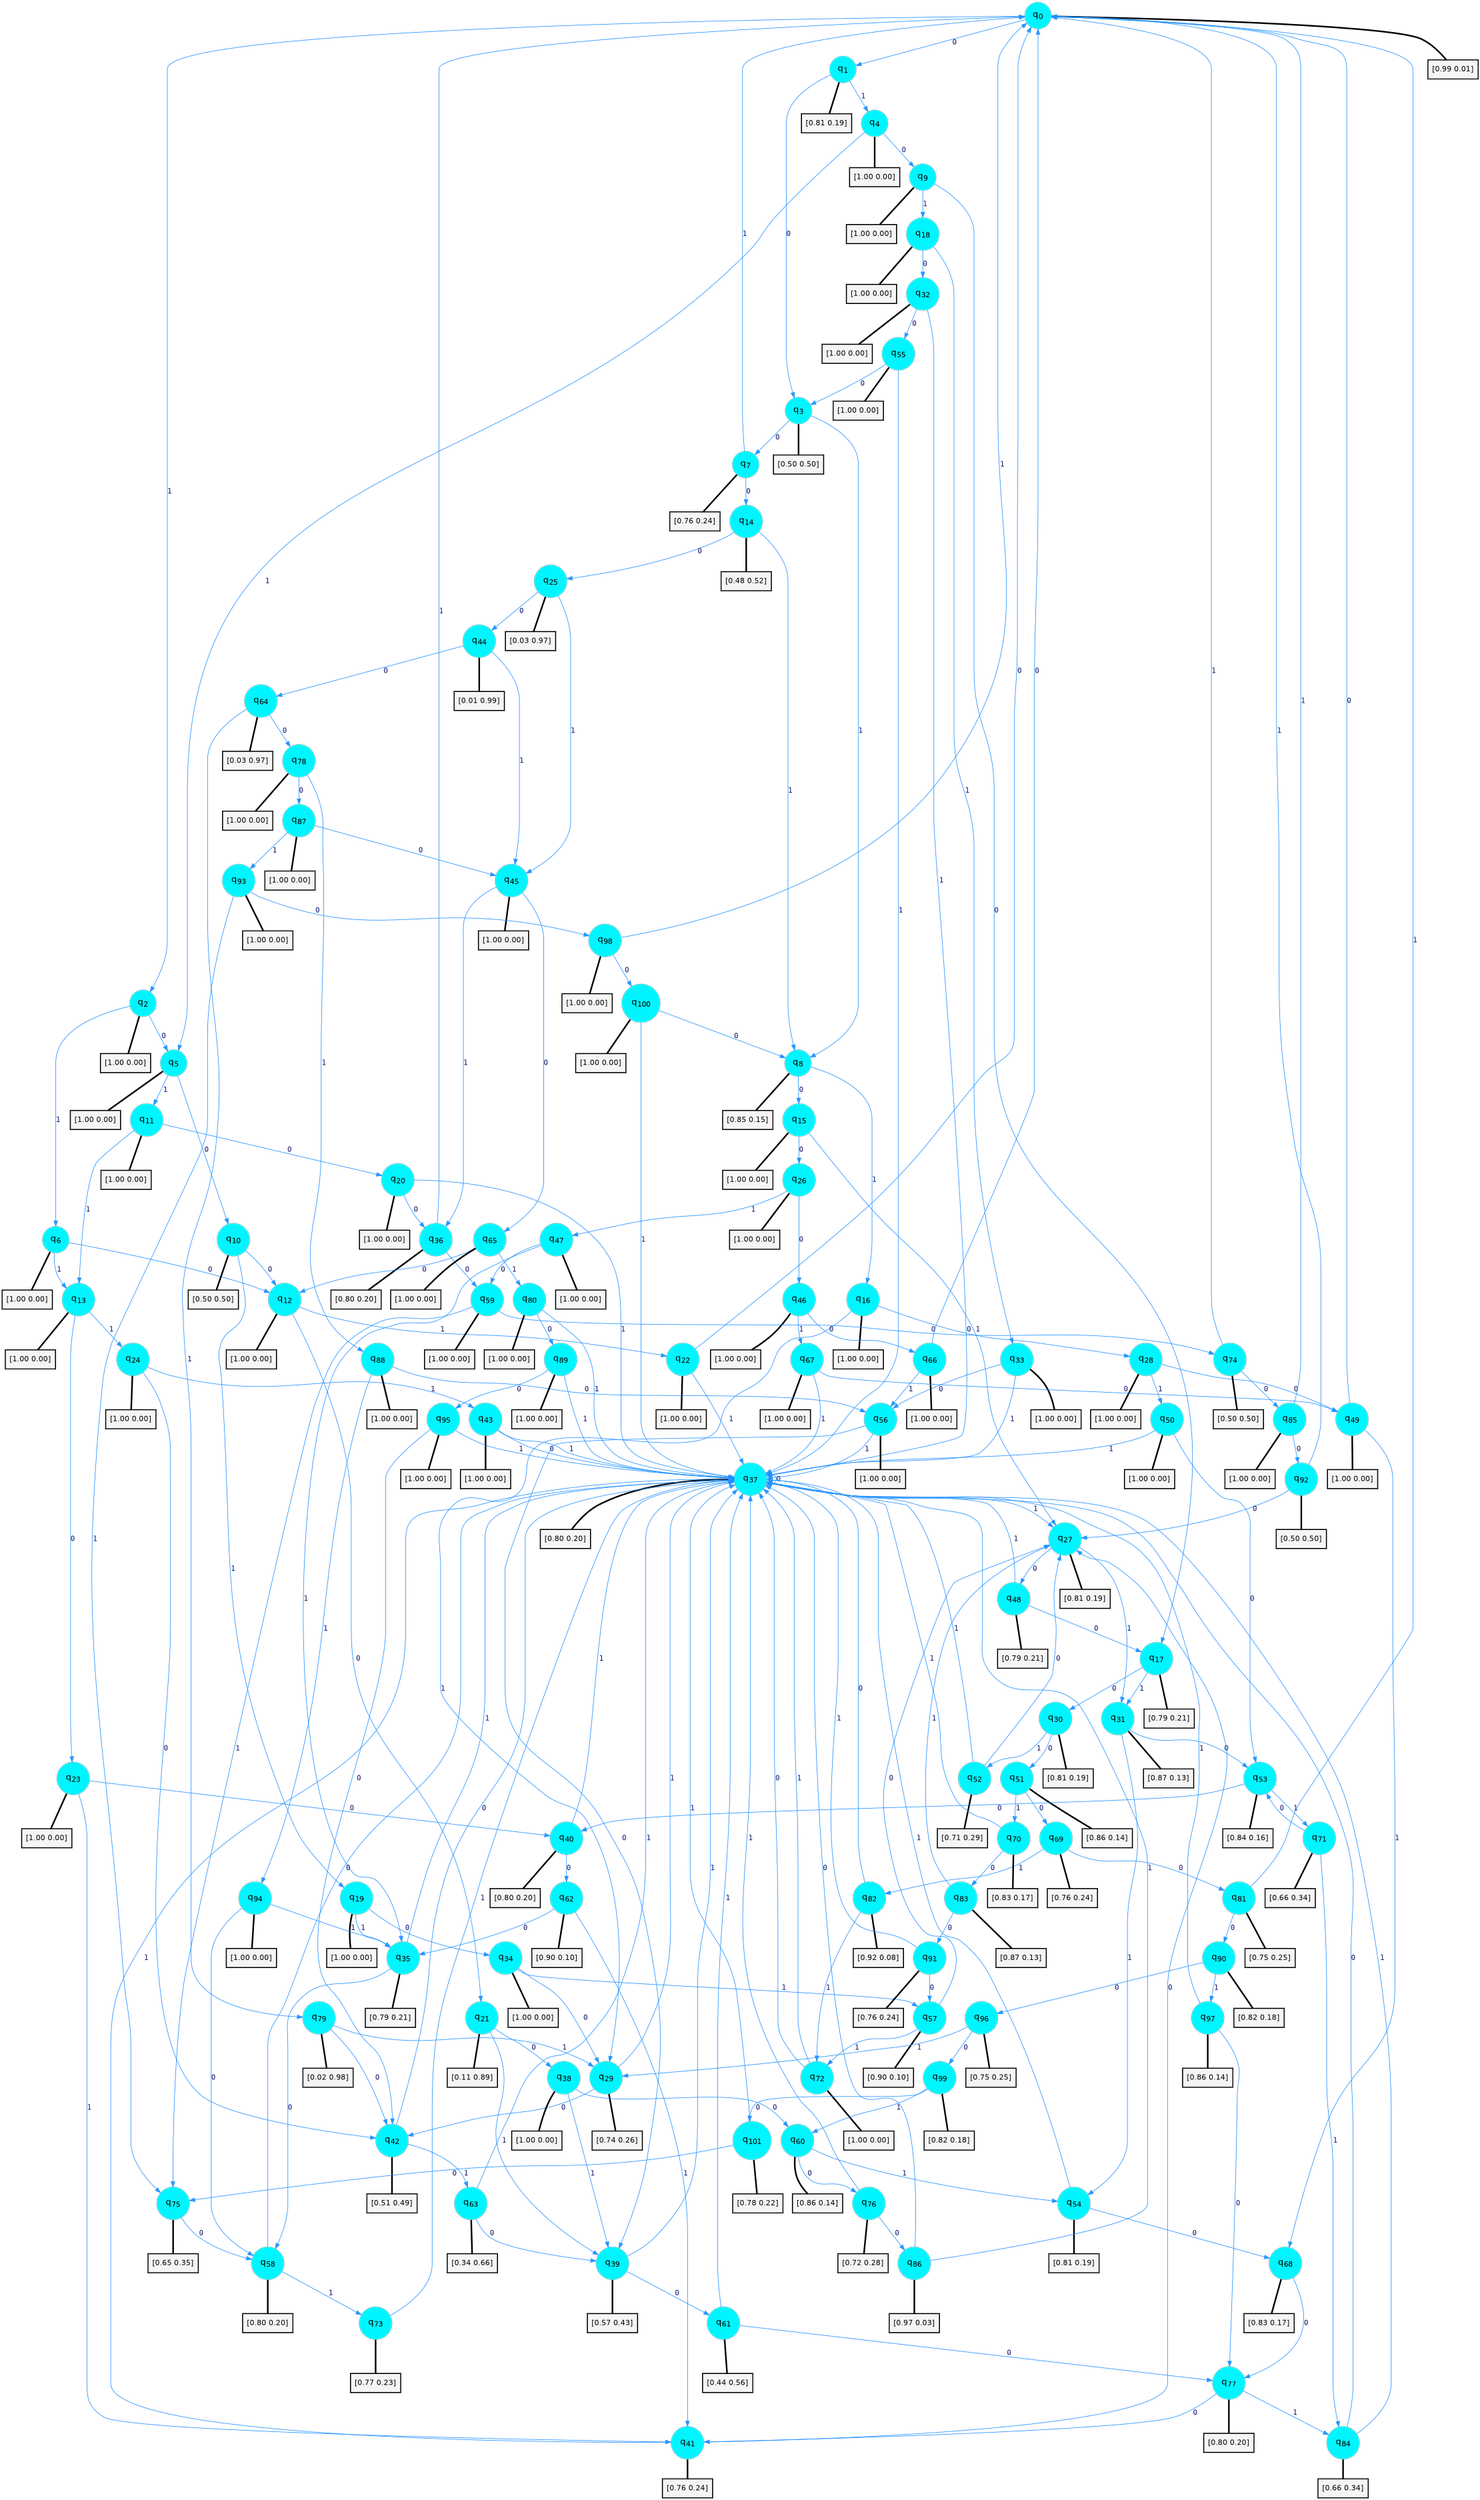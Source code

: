 digraph G {
graph [
bgcolor=transparent, dpi=300, rankdir=TD, size="40,25"];
node [
color=gray, fillcolor=turquoise1, fontcolor=black, fontname=Helvetica, fontsize=16, fontweight=bold, shape=circle, style=filled];
edge [
arrowsize=1, color=dodgerblue1, fontcolor=midnightblue, fontname=courier, fontweight=bold, penwidth=1, style=solid, weight=20];
0[label=<q<SUB>0</SUB>>];
1[label=<q<SUB>1</SUB>>];
2[label=<q<SUB>2</SUB>>];
3[label=<q<SUB>3</SUB>>];
4[label=<q<SUB>4</SUB>>];
5[label=<q<SUB>5</SUB>>];
6[label=<q<SUB>6</SUB>>];
7[label=<q<SUB>7</SUB>>];
8[label=<q<SUB>8</SUB>>];
9[label=<q<SUB>9</SUB>>];
10[label=<q<SUB>10</SUB>>];
11[label=<q<SUB>11</SUB>>];
12[label=<q<SUB>12</SUB>>];
13[label=<q<SUB>13</SUB>>];
14[label=<q<SUB>14</SUB>>];
15[label=<q<SUB>15</SUB>>];
16[label=<q<SUB>16</SUB>>];
17[label=<q<SUB>17</SUB>>];
18[label=<q<SUB>18</SUB>>];
19[label=<q<SUB>19</SUB>>];
20[label=<q<SUB>20</SUB>>];
21[label=<q<SUB>21</SUB>>];
22[label=<q<SUB>22</SUB>>];
23[label=<q<SUB>23</SUB>>];
24[label=<q<SUB>24</SUB>>];
25[label=<q<SUB>25</SUB>>];
26[label=<q<SUB>26</SUB>>];
27[label=<q<SUB>27</SUB>>];
28[label=<q<SUB>28</SUB>>];
29[label=<q<SUB>29</SUB>>];
30[label=<q<SUB>30</SUB>>];
31[label=<q<SUB>31</SUB>>];
32[label=<q<SUB>32</SUB>>];
33[label=<q<SUB>33</SUB>>];
34[label=<q<SUB>34</SUB>>];
35[label=<q<SUB>35</SUB>>];
36[label=<q<SUB>36</SUB>>];
37[label=<q<SUB>37</SUB>>];
38[label=<q<SUB>38</SUB>>];
39[label=<q<SUB>39</SUB>>];
40[label=<q<SUB>40</SUB>>];
41[label=<q<SUB>41</SUB>>];
42[label=<q<SUB>42</SUB>>];
43[label=<q<SUB>43</SUB>>];
44[label=<q<SUB>44</SUB>>];
45[label=<q<SUB>45</SUB>>];
46[label=<q<SUB>46</SUB>>];
47[label=<q<SUB>47</SUB>>];
48[label=<q<SUB>48</SUB>>];
49[label=<q<SUB>49</SUB>>];
50[label=<q<SUB>50</SUB>>];
51[label=<q<SUB>51</SUB>>];
52[label=<q<SUB>52</SUB>>];
53[label=<q<SUB>53</SUB>>];
54[label=<q<SUB>54</SUB>>];
55[label=<q<SUB>55</SUB>>];
56[label=<q<SUB>56</SUB>>];
57[label=<q<SUB>57</SUB>>];
58[label=<q<SUB>58</SUB>>];
59[label=<q<SUB>59</SUB>>];
60[label=<q<SUB>60</SUB>>];
61[label=<q<SUB>61</SUB>>];
62[label=<q<SUB>62</SUB>>];
63[label=<q<SUB>63</SUB>>];
64[label=<q<SUB>64</SUB>>];
65[label=<q<SUB>65</SUB>>];
66[label=<q<SUB>66</SUB>>];
67[label=<q<SUB>67</SUB>>];
68[label=<q<SUB>68</SUB>>];
69[label=<q<SUB>69</SUB>>];
70[label=<q<SUB>70</SUB>>];
71[label=<q<SUB>71</SUB>>];
72[label=<q<SUB>72</SUB>>];
73[label=<q<SUB>73</SUB>>];
74[label=<q<SUB>74</SUB>>];
75[label=<q<SUB>75</SUB>>];
76[label=<q<SUB>76</SUB>>];
77[label=<q<SUB>77</SUB>>];
78[label=<q<SUB>78</SUB>>];
79[label=<q<SUB>79</SUB>>];
80[label=<q<SUB>80</SUB>>];
81[label=<q<SUB>81</SUB>>];
82[label=<q<SUB>82</SUB>>];
83[label=<q<SUB>83</SUB>>];
84[label=<q<SUB>84</SUB>>];
85[label=<q<SUB>85</SUB>>];
86[label=<q<SUB>86</SUB>>];
87[label=<q<SUB>87</SUB>>];
88[label=<q<SUB>88</SUB>>];
89[label=<q<SUB>89</SUB>>];
90[label=<q<SUB>90</SUB>>];
91[label=<q<SUB>91</SUB>>];
92[label=<q<SUB>92</SUB>>];
93[label=<q<SUB>93</SUB>>];
94[label=<q<SUB>94</SUB>>];
95[label=<q<SUB>95</SUB>>];
96[label=<q<SUB>96</SUB>>];
97[label=<q<SUB>97</SUB>>];
98[label=<q<SUB>98</SUB>>];
99[label=<q<SUB>99</SUB>>];
100[label=<q<SUB>100</SUB>>];
101[label=<q<SUB>101</SUB>>];
102[label="[0.99 0.01]", shape=box,fontcolor=black, fontname=Helvetica, fontsize=14, penwidth=2, fillcolor=whitesmoke,color=black];
103[label="[0.81 0.19]", shape=box,fontcolor=black, fontname=Helvetica, fontsize=14, penwidth=2, fillcolor=whitesmoke,color=black];
104[label="[1.00 0.00]", shape=box,fontcolor=black, fontname=Helvetica, fontsize=14, penwidth=2, fillcolor=whitesmoke,color=black];
105[label="[0.50 0.50]", shape=box,fontcolor=black, fontname=Helvetica, fontsize=14, penwidth=2, fillcolor=whitesmoke,color=black];
106[label="[1.00 0.00]", shape=box,fontcolor=black, fontname=Helvetica, fontsize=14, penwidth=2, fillcolor=whitesmoke,color=black];
107[label="[1.00 0.00]", shape=box,fontcolor=black, fontname=Helvetica, fontsize=14, penwidth=2, fillcolor=whitesmoke,color=black];
108[label="[1.00 0.00]", shape=box,fontcolor=black, fontname=Helvetica, fontsize=14, penwidth=2, fillcolor=whitesmoke,color=black];
109[label="[0.76 0.24]", shape=box,fontcolor=black, fontname=Helvetica, fontsize=14, penwidth=2, fillcolor=whitesmoke,color=black];
110[label="[0.85 0.15]", shape=box,fontcolor=black, fontname=Helvetica, fontsize=14, penwidth=2, fillcolor=whitesmoke,color=black];
111[label="[1.00 0.00]", shape=box,fontcolor=black, fontname=Helvetica, fontsize=14, penwidth=2, fillcolor=whitesmoke,color=black];
112[label="[0.50 0.50]", shape=box,fontcolor=black, fontname=Helvetica, fontsize=14, penwidth=2, fillcolor=whitesmoke,color=black];
113[label="[1.00 0.00]", shape=box,fontcolor=black, fontname=Helvetica, fontsize=14, penwidth=2, fillcolor=whitesmoke,color=black];
114[label="[1.00 0.00]", shape=box,fontcolor=black, fontname=Helvetica, fontsize=14, penwidth=2, fillcolor=whitesmoke,color=black];
115[label="[1.00 0.00]", shape=box,fontcolor=black, fontname=Helvetica, fontsize=14, penwidth=2, fillcolor=whitesmoke,color=black];
116[label="[0.48 0.52]", shape=box,fontcolor=black, fontname=Helvetica, fontsize=14, penwidth=2, fillcolor=whitesmoke,color=black];
117[label="[1.00 0.00]", shape=box,fontcolor=black, fontname=Helvetica, fontsize=14, penwidth=2, fillcolor=whitesmoke,color=black];
118[label="[1.00 0.00]", shape=box,fontcolor=black, fontname=Helvetica, fontsize=14, penwidth=2, fillcolor=whitesmoke,color=black];
119[label="[0.79 0.21]", shape=box,fontcolor=black, fontname=Helvetica, fontsize=14, penwidth=2, fillcolor=whitesmoke,color=black];
120[label="[1.00 0.00]", shape=box,fontcolor=black, fontname=Helvetica, fontsize=14, penwidth=2, fillcolor=whitesmoke,color=black];
121[label="[1.00 0.00]", shape=box,fontcolor=black, fontname=Helvetica, fontsize=14, penwidth=2, fillcolor=whitesmoke,color=black];
122[label="[1.00 0.00]", shape=box,fontcolor=black, fontname=Helvetica, fontsize=14, penwidth=2, fillcolor=whitesmoke,color=black];
123[label="[0.11 0.89]", shape=box,fontcolor=black, fontname=Helvetica, fontsize=14, penwidth=2, fillcolor=whitesmoke,color=black];
124[label="[1.00 0.00]", shape=box,fontcolor=black, fontname=Helvetica, fontsize=14, penwidth=2, fillcolor=whitesmoke,color=black];
125[label="[1.00 0.00]", shape=box,fontcolor=black, fontname=Helvetica, fontsize=14, penwidth=2, fillcolor=whitesmoke,color=black];
126[label="[1.00 0.00]", shape=box,fontcolor=black, fontname=Helvetica, fontsize=14, penwidth=2, fillcolor=whitesmoke,color=black];
127[label="[0.03 0.97]", shape=box,fontcolor=black, fontname=Helvetica, fontsize=14, penwidth=2, fillcolor=whitesmoke,color=black];
128[label="[1.00 0.00]", shape=box,fontcolor=black, fontname=Helvetica, fontsize=14, penwidth=2, fillcolor=whitesmoke,color=black];
129[label="[0.81 0.19]", shape=box,fontcolor=black, fontname=Helvetica, fontsize=14, penwidth=2, fillcolor=whitesmoke,color=black];
130[label="[1.00 0.00]", shape=box,fontcolor=black, fontname=Helvetica, fontsize=14, penwidth=2, fillcolor=whitesmoke,color=black];
131[label="[0.74 0.26]", shape=box,fontcolor=black, fontname=Helvetica, fontsize=14, penwidth=2, fillcolor=whitesmoke,color=black];
132[label="[0.81 0.19]", shape=box,fontcolor=black, fontname=Helvetica, fontsize=14, penwidth=2, fillcolor=whitesmoke,color=black];
133[label="[0.87 0.13]", shape=box,fontcolor=black, fontname=Helvetica, fontsize=14, penwidth=2, fillcolor=whitesmoke,color=black];
134[label="[1.00 0.00]", shape=box,fontcolor=black, fontname=Helvetica, fontsize=14, penwidth=2, fillcolor=whitesmoke,color=black];
135[label="[1.00 0.00]", shape=box,fontcolor=black, fontname=Helvetica, fontsize=14, penwidth=2, fillcolor=whitesmoke,color=black];
136[label="[1.00 0.00]", shape=box,fontcolor=black, fontname=Helvetica, fontsize=14, penwidth=2, fillcolor=whitesmoke,color=black];
137[label="[0.79 0.21]", shape=box,fontcolor=black, fontname=Helvetica, fontsize=14, penwidth=2, fillcolor=whitesmoke,color=black];
138[label="[0.80 0.20]", shape=box,fontcolor=black, fontname=Helvetica, fontsize=14, penwidth=2, fillcolor=whitesmoke,color=black];
139[label="[0.80 0.20]", shape=box,fontcolor=black, fontname=Helvetica, fontsize=14, penwidth=2, fillcolor=whitesmoke,color=black];
140[label="[1.00 0.00]", shape=box,fontcolor=black, fontname=Helvetica, fontsize=14, penwidth=2, fillcolor=whitesmoke,color=black];
141[label="[0.57 0.43]", shape=box,fontcolor=black, fontname=Helvetica, fontsize=14, penwidth=2, fillcolor=whitesmoke,color=black];
142[label="[0.80 0.20]", shape=box,fontcolor=black, fontname=Helvetica, fontsize=14, penwidth=2, fillcolor=whitesmoke,color=black];
143[label="[0.76 0.24]", shape=box,fontcolor=black, fontname=Helvetica, fontsize=14, penwidth=2, fillcolor=whitesmoke,color=black];
144[label="[0.51 0.49]", shape=box,fontcolor=black, fontname=Helvetica, fontsize=14, penwidth=2, fillcolor=whitesmoke,color=black];
145[label="[1.00 0.00]", shape=box,fontcolor=black, fontname=Helvetica, fontsize=14, penwidth=2, fillcolor=whitesmoke,color=black];
146[label="[0.01 0.99]", shape=box,fontcolor=black, fontname=Helvetica, fontsize=14, penwidth=2, fillcolor=whitesmoke,color=black];
147[label="[1.00 0.00]", shape=box,fontcolor=black, fontname=Helvetica, fontsize=14, penwidth=2, fillcolor=whitesmoke,color=black];
148[label="[1.00 0.00]", shape=box,fontcolor=black, fontname=Helvetica, fontsize=14, penwidth=2, fillcolor=whitesmoke,color=black];
149[label="[1.00 0.00]", shape=box,fontcolor=black, fontname=Helvetica, fontsize=14, penwidth=2, fillcolor=whitesmoke,color=black];
150[label="[0.79 0.21]", shape=box,fontcolor=black, fontname=Helvetica, fontsize=14, penwidth=2, fillcolor=whitesmoke,color=black];
151[label="[1.00 0.00]", shape=box,fontcolor=black, fontname=Helvetica, fontsize=14, penwidth=2, fillcolor=whitesmoke,color=black];
152[label="[1.00 0.00]", shape=box,fontcolor=black, fontname=Helvetica, fontsize=14, penwidth=2, fillcolor=whitesmoke,color=black];
153[label="[0.86 0.14]", shape=box,fontcolor=black, fontname=Helvetica, fontsize=14, penwidth=2, fillcolor=whitesmoke,color=black];
154[label="[0.71 0.29]", shape=box,fontcolor=black, fontname=Helvetica, fontsize=14, penwidth=2, fillcolor=whitesmoke,color=black];
155[label="[0.84 0.16]", shape=box,fontcolor=black, fontname=Helvetica, fontsize=14, penwidth=2, fillcolor=whitesmoke,color=black];
156[label="[0.81 0.19]", shape=box,fontcolor=black, fontname=Helvetica, fontsize=14, penwidth=2, fillcolor=whitesmoke,color=black];
157[label="[1.00 0.00]", shape=box,fontcolor=black, fontname=Helvetica, fontsize=14, penwidth=2, fillcolor=whitesmoke,color=black];
158[label="[1.00 0.00]", shape=box,fontcolor=black, fontname=Helvetica, fontsize=14, penwidth=2, fillcolor=whitesmoke,color=black];
159[label="[0.90 0.10]", shape=box,fontcolor=black, fontname=Helvetica, fontsize=14, penwidth=2, fillcolor=whitesmoke,color=black];
160[label="[0.80 0.20]", shape=box,fontcolor=black, fontname=Helvetica, fontsize=14, penwidth=2, fillcolor=whitesmoke,color=black];
161[label="[1.00 0.00]", shape=box,fontcolor=black, fontname=Helvetica, fontsize=14, penwidth=2, fillcolor=whitesmoke,color=black];
162[label="[0.86 0.14]", shape=box,fontcolor=black, fontname=Helvetica, fontsize=14, penwidth=2, fillcolor=whitesmoke,color=black];
163[label="[0.44 0.56]", shape=box,fontcolor=black, fontname=Helvetica, fontsize=14, penwidth=2, fillcolor=whitesmoke,color=black];
164[label="[0.90 0.10]", shape=box,fontcolor=black, fontname=Helvetica, fontsize=14, penwidth=2, fillcolor=whitesmoke,color=black];
165[label="[0.34 0.66]", shape=box,fontcolor=black, fontname=Helvetica, fontsize=14, penwidth=2, fillcolor=whitesmoke,color=black];
166[label="[0.03 0.97]", shape=box,fontcolor=black, fontname=Helvetica, fontsize=14, penwidth=2, fillcolor=whitesmoke,color=black];
167[label="[1.00 0.00]", shape=box,fontcolor=black, fontname=Helvetica, fontsize=14, penwidth=2, fillcolor=whitesmoke,color=black];
168[label="[1.00 0.00]", shape=box,fontcolor=black, fontname=Helvetica, fontsize=14, penwidth=2, fillcolor=whitesmoke,color=black];
169[label="[1.00 0.00]", shape=box,fontcolor=black, fontname=Helvetica, fontsize=14, penwidth=2, fillcolor=whitesmoke,color=black];
170[label="[0.83 0.17]", shape=box,fontcolor=black, fontname=Helvetica, fontsize=14, penwidth=2, fillcolor=whitesmoke,color=black];
171[label="[0.76 0.24]", shape=box,fontcolor=black, fontname=Helvetica, fontsize=14, penwidth=2, fillcolor=whitesmoke,color=black];
172[label="[0.83 0.17]", shape=box,fontcolor=black, fontname=Helvetica, fontsize=14, penwidth=2, fillcolor=whitesmoke,color=black];
173[label="[0.66 0.34]", shape=box,fontcolor=black, fontname=Helvetica, fontsize=14, penwidth=2, fillcolor=whitesmoke,color=black];
174[label="[1.00 0.00]", shape=box,fontcolor=black, fontname=Helvetica, fontsize=14, penwidth=2, fillcolor=whitesmoke,color=black];
175[label="[0.77 0.23]", shape=box,fontcolor=black, fontname=Helvetica, fontsize=14, penwidth=2, fillcolor=whitesmoke,color=black];
176[label="[0.50 0.50]", shape=box,fontcolor=black, fontname=Helvetica, fontsize=14, penwidth=2, fillcolor=whitesmoke,color=black];
177[label="[0.65 0.35]", shape=box,fontcolor=black, fontname=Helvetica, fontsize=14, penwidth=2, fillcolor=whitesmoke,color=black];
178[label="[0.72 0.28]", shape=box,fontcolor=black, fontname=Helvetica, fontsize=14, penwidth=2, fillcolor=whitesmoke,color=black];
179[label="[0.80 0.20]", shape=box,fontcolor=black, fontname=Helvetica, fontsize=14, penwidth=2, fillcolor=whitesmoke,color=black];
180[label="[1.00 0.00]", shape=box,fontcolor=black, fontname=Helvetica, fontsize=14, penwidth=2, fillcolor=whitesmoke,color=black];
181[label="[0.02 0.98]", shape=box,fontcolor=black, fontname=Helvetica, fontsize=14, penwidth=2, fillcolor=whitesmoke,color=black];
182[label="[1.00 0.00]", shape=box,fontcolor=black, fontname=Helvetica, fontsize=14, penwidth=2, fillcolor=whitesmoke,color=black];
183[label="[0.75 0.25]", shape=box,fontcolor=black, fontname=Helvetica, fontsize=14, penwidth=2, fillcolor=whitesmoke,color=black];
184[label="[0.92 0.08]", shape=box,fontcolor=black, fontname=Helvetica, fontsize=14, penwidth=2, fillcolor=whitesmoke,color=black];
185[label="[0.87 0.13]", shape=box,fontcolor=black, fontname=Helvetica, fontsize=14, penwidth=2, fillcolor=whitesmoke,color=black];
186[label="[0.66 0.34]", shape=box,fontcolor=black, fontname=Helvetica, fontsize=14, penwidth=2, fillcolor=whitesmoke,color=black];
187[label="[1.00 0.00]", shape=box,fontcolor=black, fontname=Helvetica, fontsize=14, penwidth=2, fillcolor=whitesmoke,color=black];
188[label="[0.97 0.03]", shape=box,fontcolor=black, fontname=Helvetica, fontsize=14, penwidth=2, fillcolor=whitesmoke,color=black];
189[label="[1.00 0.00]", shape=box,fontcolor=black, fontname=Helvetica, fontsize=14, penwidth=2, fillcolor=whitesmoke,color=black];
190[label="[1.00 0.00]", shape=box,fontcolor=black, fontname=Helvetica, fontsize=14, penwidth=2, fillcolor=whitesmoke,color=black];
191[label="[1.00 0.00]", shape=box,fontcolor=black, fontname=Helvetica, fontsize=14, penwidth=2, fillcolor=whitesmoke,color=black];
192[label="[0.82 0.18]", shape=box,fontcolor=black, fontname=Helvetica, fontsize=14, penwidth=2, fillcolor=whitesmoke,color=black];
193[label="[0.76 0.24]", shape=box,fontcolor=black, fontname=Helvetica, fontsize=14, penwidth=2, fillcolor=whitesmoke,color=black];
194[label="[0.50 0.50]", shape=box,fontcolor=black, fontname=Helvetica, fontsize=14, penwidth=2, fillcolor=whitesmoke,color=black];
195[label="[1.00 0.00]", shape=box,fontcolor=black, fontname=Helvetica, fontsize=14, penwidth=2, fillcolor=whitesmoke,color=black];
196[label="[1.00 0.00]", shape=box,fontcolor=black, fontname=Helvetica, fontsize=14, penwidth=2, fillcolor=whitesmoke,color=black];
197[label="[1.00 0.00]", shape=box,fontcolor=black, fontname=Helvetica, fontsize=14, penwidth=2, fillcolor=whitesmoke,color=black];
198[label="[0.75 0.25]", shape=box,fontcolor=black, fontname=Helvetica, fontsize=14, penwidth=2, fillcolor=whitesmoke,color=black];
199[label="[0.86 0.14]", shape=box,fontcolor=black, fontname=Helvetica, fontsize=14, penwidth=2, fillcolor=whitesmoke,color=black];
200[label="[1.00 0.00]", shape=box,fontcolor=black, fontname=Helvetica, fontsize=14, penwidth=2, fillcolor=whitesmoke,color=black];
201[label="[0.82 0.18]", shape=box,fontcolor=black, fontname=Helvetica, fontsize=14, penwidth=2, fillcolor=whitesmoke,color=black];
202[label="[1.00 0.00]", shape=box,fontcolor=black, fontname=Helvetica, fontsize=14, penwidth=2, fillcolor=whitesmoke,color=black];
203[label="[0.78 0.22]", shape=box,fontcolor=black, fontname=Helvetica, fontsize=14, penwidth=2, fillcolor=whitesmoke,color=black];
0->1 [label=0];
0->2 [label=1];
0->102 [arrowhead=none, penwidth=3,color=black];
1->3 [label=0];
1->4 [label=1];
1->103 [arrowhead=none, penwidth=3,color=black];
2->5 [label=0];
2->6 [label=1];
2->104 [arrowhead=none, penwidth=3,color=black];
3->7 [label=0];
3->8 [label=1];
3->105 [arrowhead=none, penwidth=3,color=black];
4->9 [label=0];
4->5 [label=1];
4->106 [arrowhead=none, penwidth=3,color=black];
5->10 [label=0];
5->11 [label=1];
5->107 [arrowhead=none, penwidth=3,color=black];
6->12 [label=0];
6->13 [label=1];
6->108 [arrowhead=none, penwidth=3,color=black];
7->14 [label=0];
7->0 [label=1];
7->109 [arrowhead=none, penwidth=3,color=black];
8->15 [label=0];
8->16 [label=1];
8->110 [arrowhead=none, penwidth=3,color=black];
9->17 [label=0];
9->18 [label=1];
9->111 [arrowhead=none, penwidth=3,color=black];
10->12 [label=0];
10->19 [label=1];
10->112 [arrowhead=none, penwidth=3,color=black];
11->20 [label=0];
11->13 [label=1];
11->113 [arrowhead=none, penwidth=3,color=black];
12->21 [label=0];
12->22 [label=1];
12->114 [arrowhead=none, penwidth=3,color=black];
13->23 [label=0];
13->24 [label=1];
13->115 [arrowhead=none, penwidth=3,color=black];
14->25 [label=0];
14->8 [label=1];
14->116 [arrowhead=none, penwidth=3,color=black];
15->26 [label=0];
15->27 [label=1];
15->117 [arrowhead=none, penwidth=3,color=black];
16->28 [label=0];
16->29 [label=1];
16->118 [arrowhead=none, penwidth=3,color=black];
17->30 [label=0];
17->31 [label=1];
17->119 [arrowhead=none, penwidth=3,color=black];
18->32 [label=0];
18->33 [label=1];
18->120 [arrowhead=none, penwidth=3,color=black];
19->34 [label=0];
19->35 [label=1];
19->121 [arrowhead=none, penwidth=3,color=black];
20->36 [label=0];
20->37 [label=1];
20->122 [arrowhead=none, penwidth=3,color=black];
21->38 [label=0];
21->39 [label=1];
21->123 [arrowhead=none, penwidth=3,color=black];
22->0 [label=0];
22->37 [label=1];
22->124 [arrowhead=none, penwidth=3,color=black];
23->40 [label=0];
23->41 [label=1];
23->125 [arrowhead=none, penwidth=3,color=black];
24->42 [label=0];
24->43 [label=1];
24->126 [arrowhead=none, penwidth=3,color=black];
25->44 [label=0];
25->45 [label=1];
25->127 [arrowhead=none, penwidth=3,color=black];
26->46 [label=0];
26->47 [label=1];
26->128 [arrowhead=none, penwidth=3,color=black];
27->48 [label=0];
27->31 [label=1];
27->129 [arrowhead=none, penwidth=3,color=black];
28->49 [label=0];
28->50 [label=1];
28->130 [arrowhead=none, penwidth=3,color=black];
29->42 [label=0];
29->37 [label=1];
29->131 [arrowhead=none, penwidth=3,color=black];
30->51 [label=0];
30->52 [label=1];
30->132 [arrowhead=none, penwidth=3,color=black];
31->53 [label=0];
31->54 [label=1];
31->133 [arrowhead=none, penwidth=3,color=black];
32->55 [label=0];
32->37 [label=1];
32->134 [arrowhead=none, penwidth=3,color=black];
33->56 [label=0];
33->37 [label=1];
33->135 [arrowhead=none, penwidth=3,color=black];
34->29 [label=0];
34->57 [label=1];
34->136 [arrowhead=none, penwidth=3,color=black];
35->58 [label=0];
35->37 [label=1];
35->137 [arrowhead=none, penwidth=3,color=black];
36->59 [label=0];
36->0 [label=1];
36->138 [arrowhead=none, penwidth=3,color=black];
37->37 [label=0];
37->27 [label=1];
37->139 [arrowhead=none, penwidth=3,color=black];
38->60 [label=0];
38->39 [label=1];
38->140 [arrowhead=none, penwidth=3,color=black];
39->61 [label=0];
39->37 [label=1];
39->141 [arrowhead=none, penwidth=3,color=black];
40->62 [label=0];
40->37 [label=1];
40->142 [arrowhead=none, penwidth=3,color=black];
41->27 [label=0];
41->37 [label=1];
41->143 [arrowhead=none, penwidth=3,color=black];
42->37 [label=0];
42->63 [label=1];
42->144 [arrowhead=none, penwidth=3,color=black];
43->37 [label=0];
43->37 [label=1];
43->145 [arrowhead=none, penwidth=3,color=black];
44->64 [label=0];
44->45 [label=1];
44->146 [arrowhead=none, penwidth=3,color=black];
45->65 [label=0];
45->36 [label=1];
45->147 [arrowhead=none, penwidth=3,color=black];
46->66 [label=0];
46->67 [label=1];
46->148 [arrowhead=none, penwidth=3,color=black];
47->59 [label=0];
47->35 [label=1];
47->149 [arrowhead=none, penwidth=3,color=black];
48->17 [label=0];
48->37 [label=1];
48->150 [arrowhead=none, penwidth=3,color=black];
49->0 [label=0];
49->68 [label=1];
49->151 [arrowhead=none, penwidth=3,color=black];
50->53 [label=0];
50->37 [label=1];
50->152 [arrowhead=none, penwidth=3,color=black];
51->69 [label=0];
51->70 [label=1];
51->153 [arrowhead=none, penwidth=3,color=black];
52->27 [label=0];
52->37 [label=1];
52->154 [arrowhead=none, penwidth=3,color=black];
53->40 [label=0];
53->71 [label=1];
53->155 [arrowhead=none, penwidth=3,color=black];
54->68 [label=0];
54->37 [label=1];
54->156 [arrowhead=none, penwidth=3,color=black];
55->3 [label=0];
55->37 [label=1];
55->157 [arrowhead=none, penwidth=3,color=black];
56->39 [label=0];
56->37 [label=1];
56->158 [arrowhead=none, penwidth=3,color=black];
57->27 [label=0];
57->72 [label=1];
57->159 [arrowhead=none, penwidth=3,color=black];
58->37 [label=0];
58->73 [label=1];
58->160 [arrowhead=none, penwidth=3,color=black];
59->74 [label=0];
59->75 [label=1];
59->161 [arrowhead=none, penwidth=3,color=black];
60->76 [label=0];
60->54 [label=1];
60->162 [arrowhead=none, penwidth=3,color=black];
61->77 [label=0];
61->37 [label=1];
61->163 [arrowhead=none, penwidth=3,color=black];
62->35 [label=0];
62->41 [label=1];
62->164 [arrowhead=none, penwidth=3,color=black];
63->39 [label=0];
63->37 [label=1];
63->165 [arrowhead=none, penwidth=3,color=black];
64->78 [label=0];
64->79 [label=1];
64->166 [arrowhead=none, penwidth=3,color=black];
65->12 [label=0];
65->80 [label=1];
65->167 [arrowhead=none, penwidth=3,color=black];
66->0 [label=0];
66->56 [label=1];
66->168 [arrowhead=none, penwidth=3,color=black];
67->49 [label=0];
67->37 [label=1];
67->169 [arrowhead=none, penwidth=3,color=black];
68->77 [label=0];
68->170 [arrowhead=none, penwidth=3,color=black];
69->81 [label=0];
69->82 [label=1];
69->171 [arrowhead=none, penwidth=3,color=black];
70->83 [label=0];
70->37 [label=1];
70->172 [arrowhead=none, penwidth=3,color=black];
71->53 [label=0];
71->84 [label=1];
71->173 [arrowhead=none, penwidth=3,color=black];
72->37 [label=0];
72->37 [label=1];
72->174 [arrowhead=none, penwidth=3,color=black];
73->37 [label=1];
73->175 [arrowhead=none, penwidth=3,color=black];
74->85 [label=0];
74->0 [label=1];
74->176 [arrowhead=none, penwidth=3,color=black];
75->58 [label=0];
75->177 [arrowhead=none, penwidth=3,color=black];
76->86 [label=0];
76->37 [label=1];
76->178 [arrowhead=none, penwidth=3,color=black];
77->41 [label=0];
77->84 [label=1];
77->179 [arrowhead=none, penwidth=3,color=black];
78->87 [label=0];
78->88 [label=1];
78->180 [arrowhead=none, penwidth=3,color=black];
79->42 [label=0];
79->29 [label=1];
79->181 [arrowhead=none, penwidth=3,color=black];
80->89 [label=0];
80->37 [label=1];
80->182 [arrowhead=none, penwidth=3,color=black];
81->90 [label=0];
81->0 [label=1];
81->183 [arrowhead=none, penwidth=3,color=black];
82->37 [label=0];
82->72 [label=1];
82->184 [arrowhead=none, penwidth=3,color=black];
83->91 [label=0];
83->27 [label=1];
83->185 [arrowhead=none, penwidth=3,color=black];
84->37 [label=0];
84->37 [label=1];
84->186 [arrowhead=none, penwidth=3,color=black];
85->92 [label=0];
85->0 [label=1];
85->187 [arrowhead=none, penwidth=3,color=black];
86->37 [label=0];
86->37 [label=1];
86->188 [arrowhead=none, penwidth=3,color=black];
87->45 [label=0];
87->93 [label=1];
87->189 [arrowhead=none, penwidth=3,color=black];
88->56 [label=0];
88->94 [label=1];
88->190 [arrowhead=none, penwidth=3,color=black];
89->95 [label=0];
89->37 [label=1];
89->191 [arrowhead=none, penwidth=3,color=black];
90->96 [label=0];
90->97 [label=1];
90->192 [arrowhead=none, penwidth=3,color=black];
91->57 [label=0];
91->37 [label=1];
91->193 [arrowhead=none, penwidth=3,color=black];
92->27 [label=0];
92->0 [label=1];
92->194 [arrowhead=none, penwidth=3,color=black];
93->98 [label=0];
93->75 [label=1];
93->195 [arrowhead=none, penwidth=3,color=black];
94->58 [label=0];
94->35 [label=1];
94->196 [arrowhead=none, penwidth=3,color=black];
95->42 [label=0];
95->37 [label=1];
95->197 [arrowhead=none, penwidth=3,color=black];
96->99 [label=0];
96->29 [label=1];
96->198 [arrowhead=none, penwidth=3,color=black];
97->77 [label=0];
97->37 [label=1];
97->199 [arrowhead=none, penwidth=3,color=black];
98->100 [label=0];
98->0 [label=1];
98->200 [arrowhead=none, penwidth=3,color=black];
99->101 [label=0];
99->60 [label=1];
99->201 [arrowhead=none, penwidth=3,color=black];
100->8 [label=0];
100->37 [label=1];
100->202 [arrowhead=none, penwidth=3,color=black];
101->75 [label=0];
101->37 [label=1];
101->203 [arrowhead=none, penwidth=3,color=black];
}
